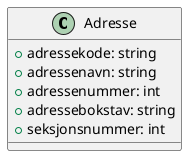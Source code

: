 @startuml
class Adresse {
    +adressekode: string
    +adressenavn: string
    +adressenummer: int
    +adressebokstav: string
    +seksjonsnummer: int
}
@enduml